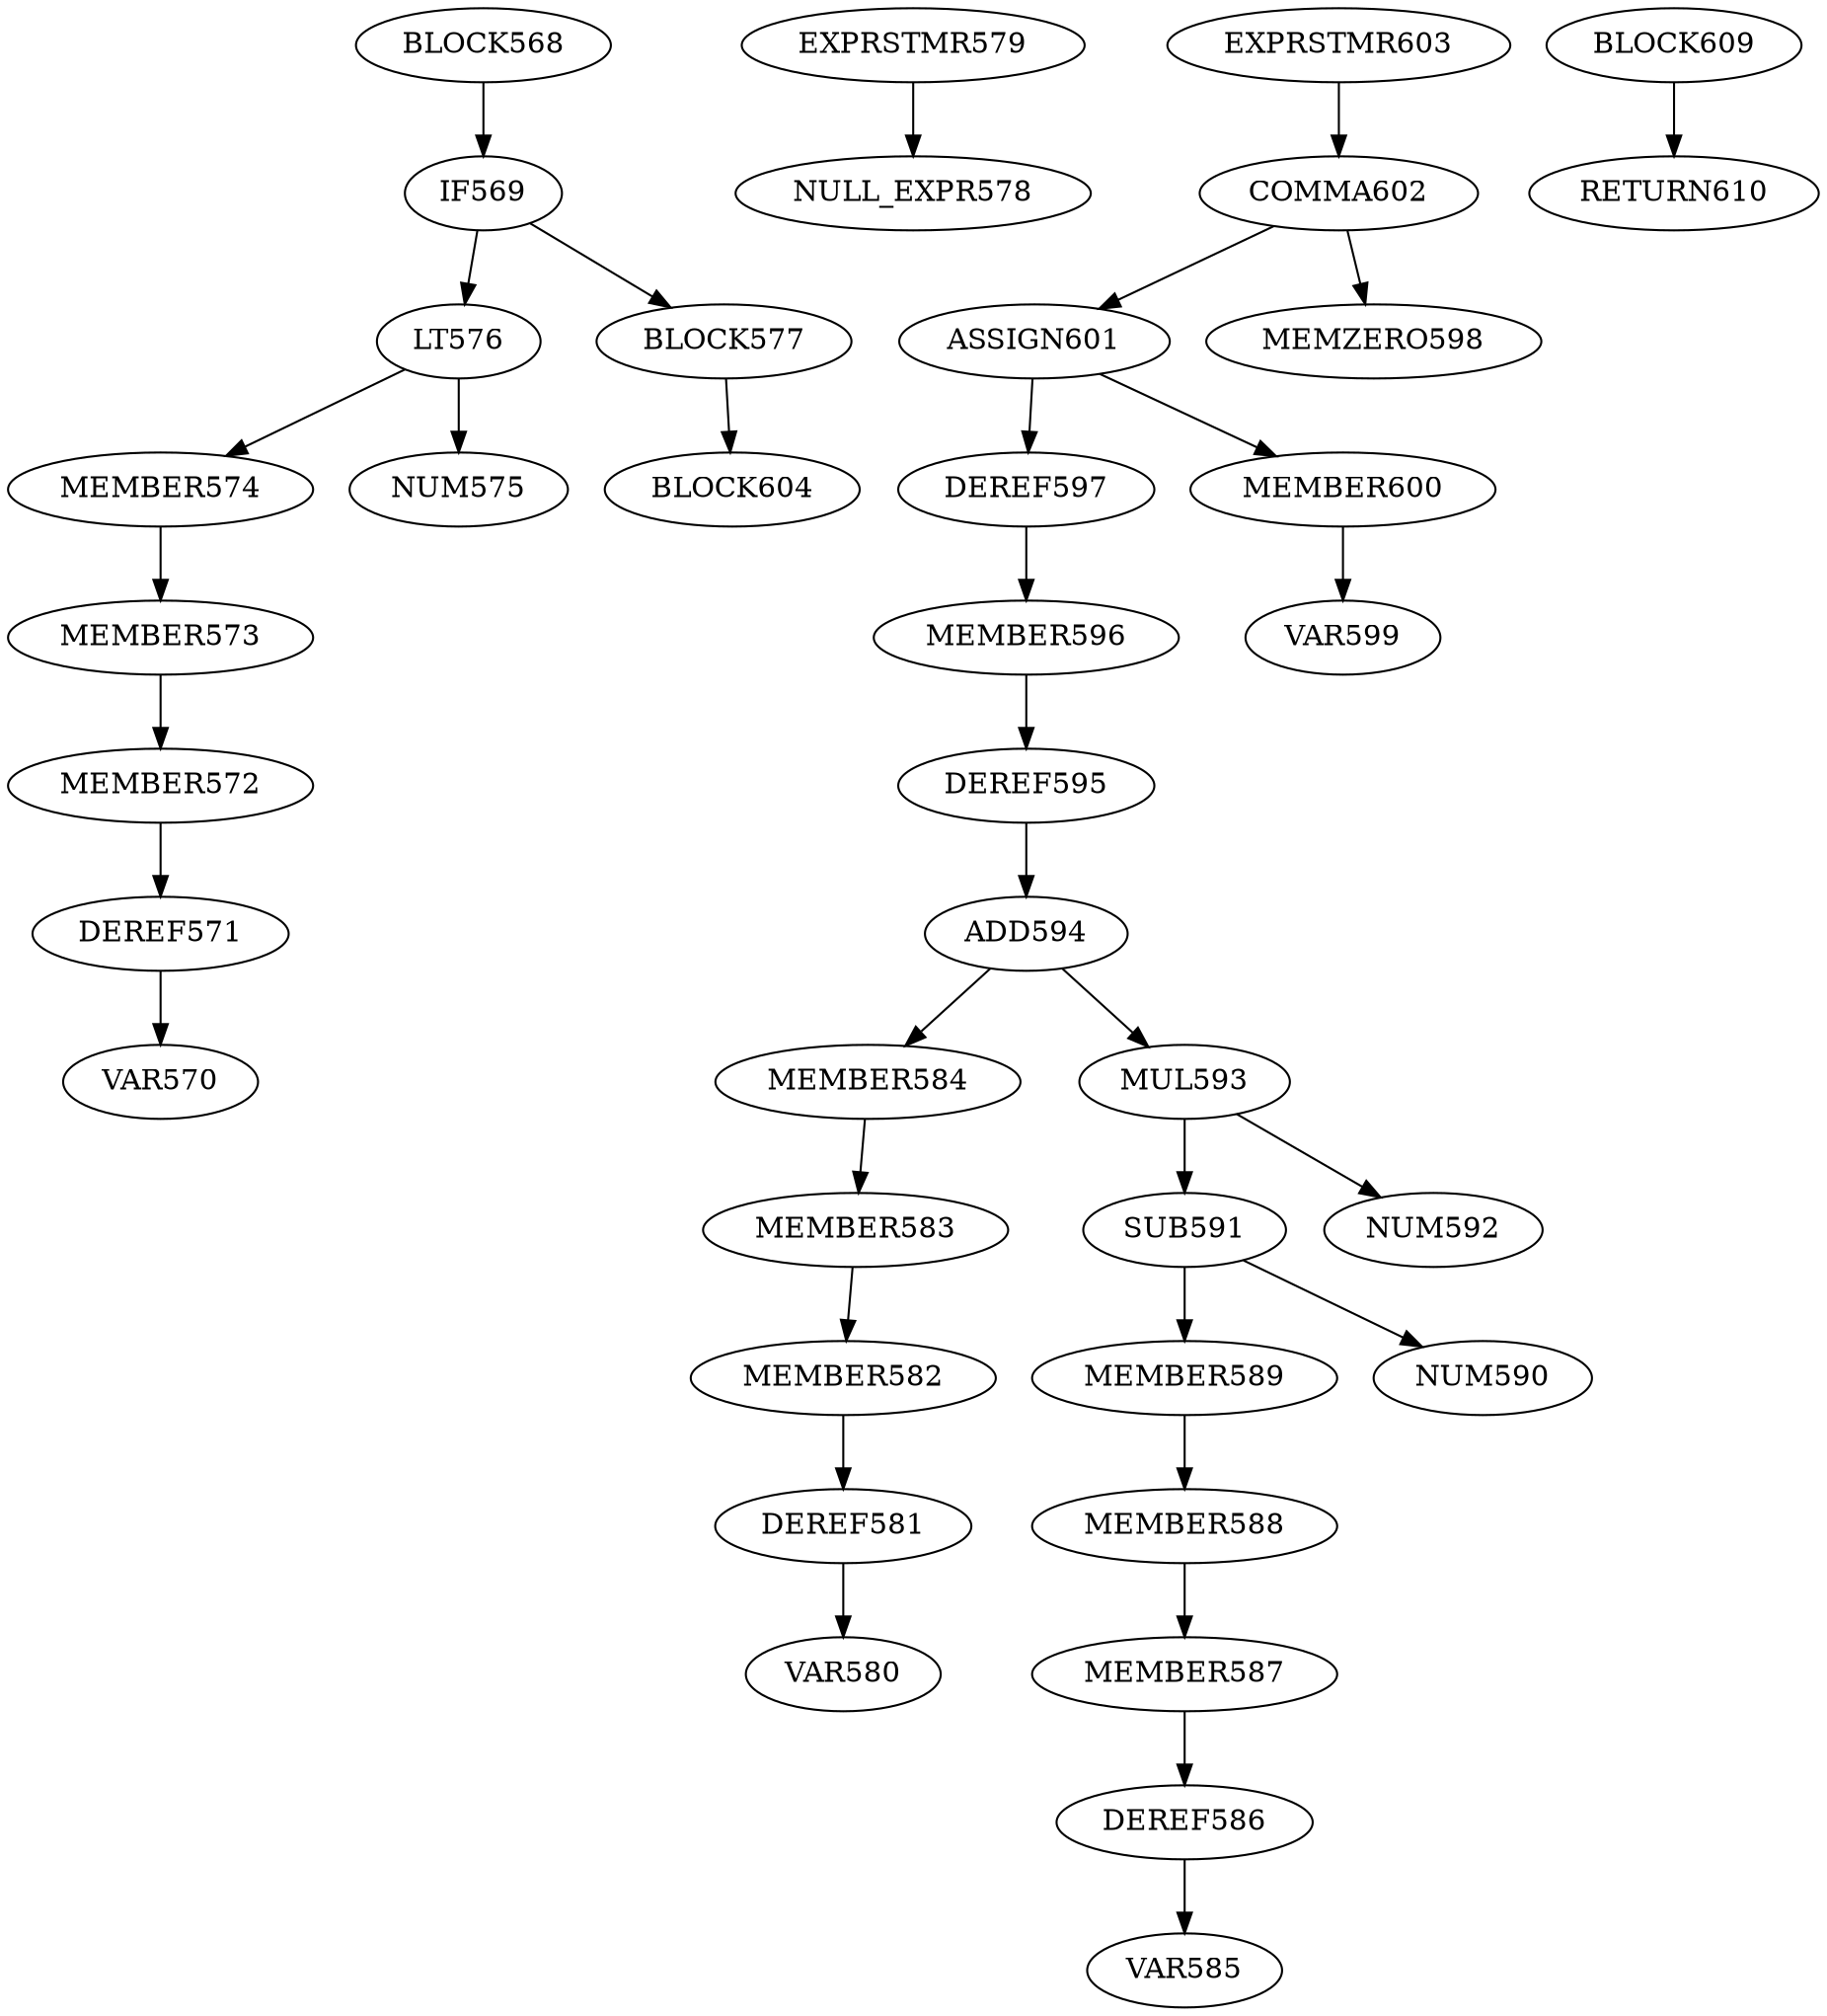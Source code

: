 digraph A { 
DEREF571 -> VAR570
MEMBER572 -> DEREF571
MEMBER573 -> MEMBER572
MEMBER574 -> MEMBER573
LT576 -> MEMBER574
LT576 -> NUM575
IF569 -> LT576
EXPRSTMR579 -> NULL_EXPR578
DEREF581 -> VAR580
MEMBER582 -> DEREF581
MEMBER583 -> MEMBER582
MEMBER584 -> MEMBER583
DEREF586 -> VAR585
MEMBER587 -> DEREF586
MEMBER588 -> MEMBER587
MEMBER589 -> MEMBER588
SUB591 -> NUM590
SUB591 -> MEMBER589
MUL593 -> NUM592
MUL593 -> SUB591
ADD594 -> MUL593
ADD594 -> MEMBER584
DEREF595 -> ADD594
MEMBER596 -> DEREF595
DEREF597 -> MEMBER596
MEMBER600 -> VAR599
ASSIGN601 -> DEREF597
ASSIGN601 -> MEMBER600
COMMA602 -> ASSIGN601
COMMA602 -> MEMZERO598
EXPRSTMR603 -> COMMA602
BLOCK577 -> BLOCK604
IF569 -> BLOCK577
BLOCK568 -> IF569
BLOCK609 -> RETURN610
}
